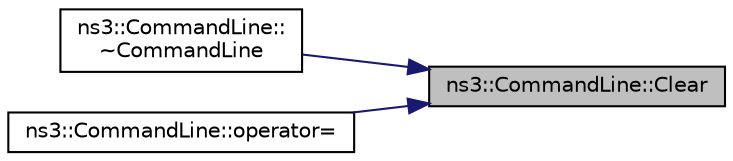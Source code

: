 digraph "ns3::CommandLine::Clear"
{
 // LATEX_PDF_SIZE
  edge [fontname="Helvetica",fontsize="10",labelfontname="Helvetica",labelfontsize="10"];
  node [fontname="Helvetica",fontsize="10",shape=record];
  rankdir="RL";
  Node1 [label="ns3::CommandLine::Clear",height=0.2,width=0.4,color="black", fillcolor="grey75", style="filled", fontcolor="black",tooltip="Remove all arguments, Usage(), name."];
  Node1 -> Node2 [dir="back",color="midnightblue",fontsize="10",style="solid",fontname="Helvetica"];
  Node2 [label="ns3::CommandLine::\l~CommandLine",height=0.2,width=0.4,color="black", fillcolor="white", style="filled",URL="$classns3_1_1_command_line.html#a4bee5e5ab9cadebecc633d3b41a74650",tooltip="Destructor."];
  Node1 -> Node3 [dir="back",color="midnightblue",fontsize="10",style="solid",fontname="Helvetica"];
  Node3 [label="ns3::CommandLine::operator=",height=0.2,width=0.4,color="black", fillcolor="white", style="filled",URL="$classns3_1_1_command_line.html#aef891f537cdd07c04e493520d188deb1",tooltip="Assignment."];
}
